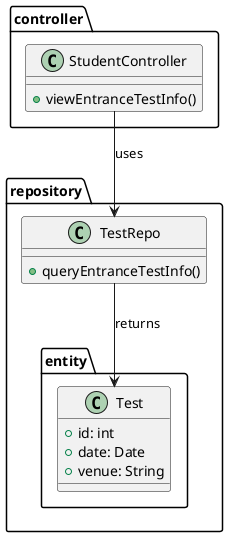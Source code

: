 @startuml
package controller {
    class StudentController {
        +viewEntranceTestInfo()
    }
}

package repository {
    class TestRepo {
        +queryEntranceTestInfo()
    }

package entity {
    class Test {
        +id: int
        +date: Date
        +venue: String
    }
}

StudentController --> TestRepo : uses
TestRepo --> Test : returns
@enduml